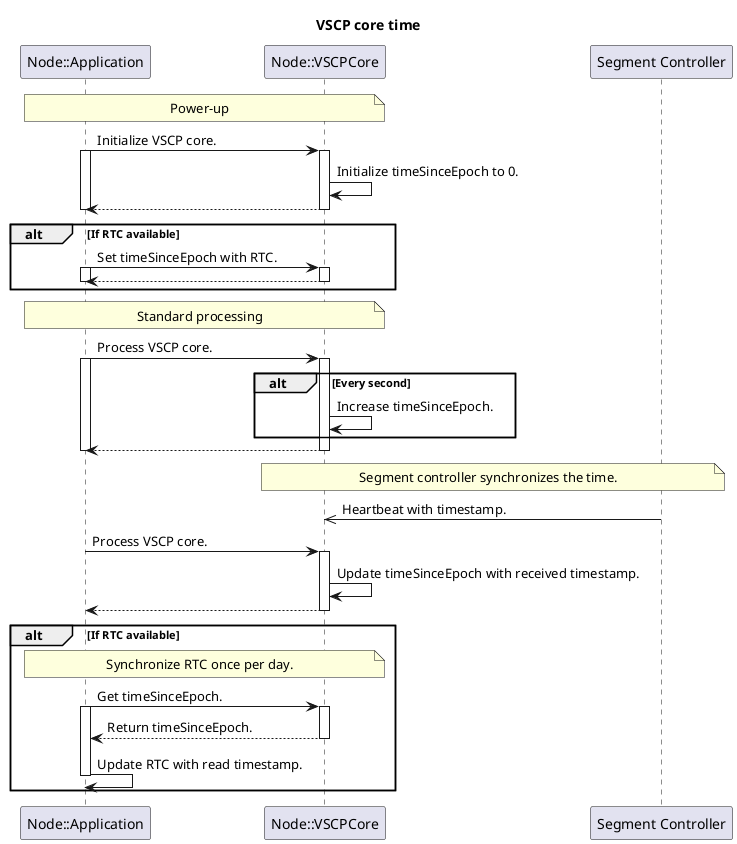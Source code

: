@startuml

title VSCP core time

participant "Node::Application" as app
participant "Node::VSCPCore" as node
participant "Segment Controller" as segctrl

note over app, node: Power-up

app -> node: Initialize VSCP core.
activate app
activate node
node -> node: Initialize timeSinceEpoch to 0.
node --> app
deactivate node
deactivate app

alt If RTC available
    app -> node: Set timeSinceEpoch with RTC.
    activate app
    activate node
    node --> app
    deactivate node
    deactivate app
end alt

note over app, node: Standard processing

app -> node: Process VSCP core.
activate app
activate node

alt Every second
    node -> node: Increase timeSinceEpoch.
end alt

node --> app
deactivate app
deactivate node

note over node,segctrl: Segment controller synchronizes the time.

segctrl ->> node: Heartbeat with timestamp.

app -> node: Process VSCP core.
activate node

node -> node: Update timeSinceEpoch with received timestamp.

node --> app

deactivate node

alt If RTC available

    note over app, node: Synchronize RTC once per day.
    
    app -> node: Get timeSinceEpoch.
    
    activate app
    activate node
    
    node --> app: Return timeSinceEpoch.
    
    deactivate node
    
    app -> app: Update RTC with read timestamp.
    
    deactivate app

end alt

@enduml
